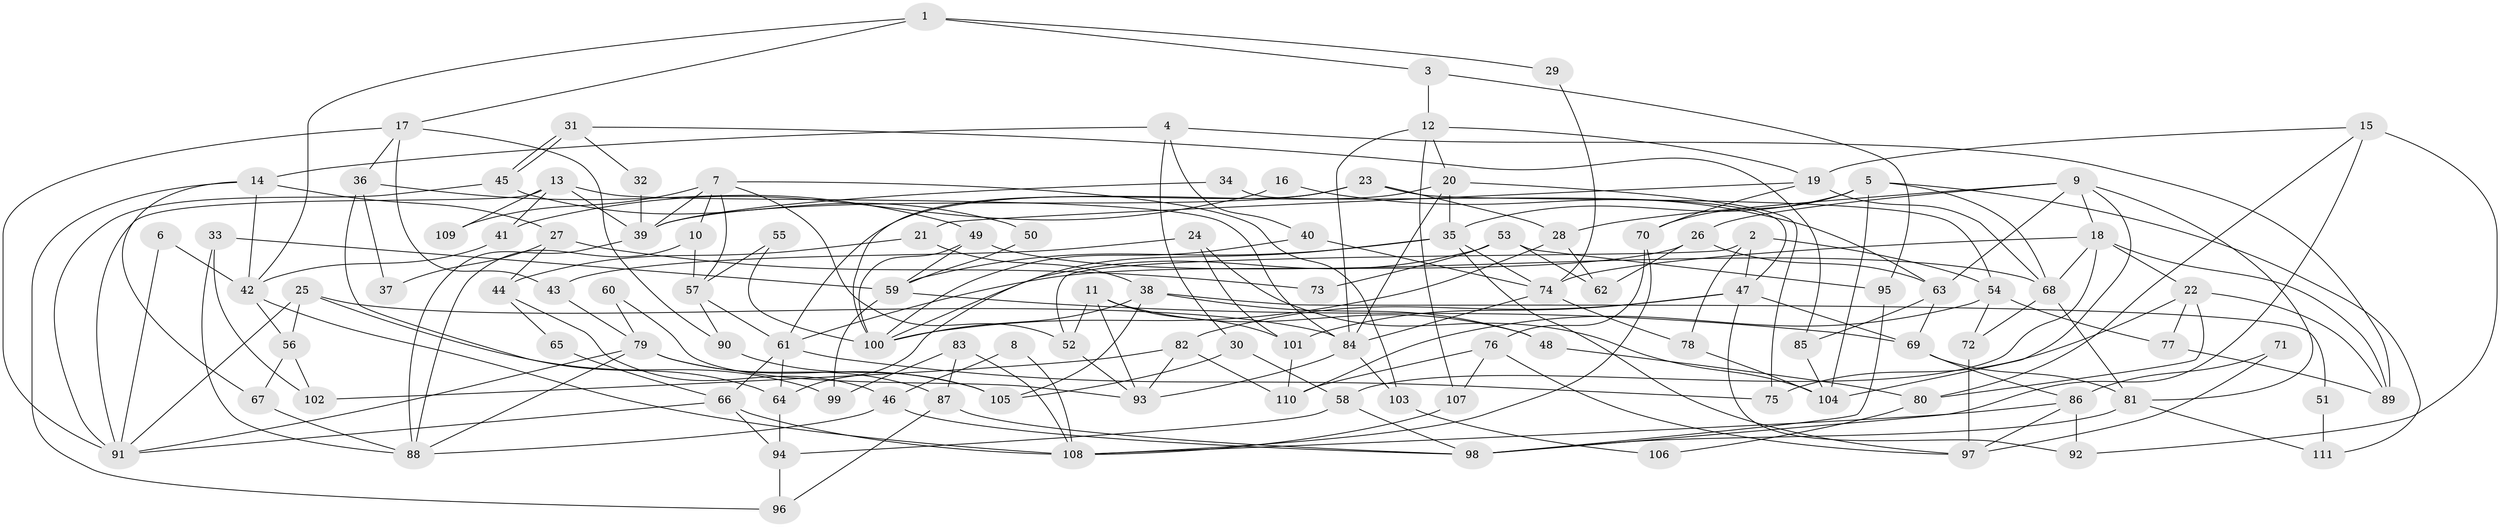 // coarse degree distribution, {8: 0.08333333333333333, 6: 0.16666666666666666, 4: 0.1388888888888889, 5: 0.19444444444444445, 7: 0.09722222222222222, 2: 0.1527777777777778, 9: 0.027777777777777776, 3: 0.125, 10: 0.013888888888888888}
// Generated by graph-tools (version 1.1) at 2025/41/03/06/25 10:41:52]
// undirected, 111 vertices, 222 edges
graph export_dot {
graph [start="1"]
  node [color=gray90,style=filled];
  1;
  2;
  3;
  4;
  5;
  6;
  7;
  8;
  9;
  10;
  11;
  12;
  13;
  14;
  15;
  16;
  17;
  18;
  19;
  20;
  21;
  22;
  23;
  24;
  25;
  26;
  27;
  28;
  29;
  30;
  31;
  32;
  33;
  34;
  35;
  36;
  37;
  38;
  39;
  40;
  41;
  42;
  43;
  44;
  45;
  46;
  47;
  48;
  49;
  50;
  51;
  52;
  53;
  54;
  55;
  56;
  57;
  58;
  59;
  60;
  61;
  62;
  63;
  64;
  65;
  66;
  67;
  68;
  69;
  70;
  71;
  72;
  73;
  74;
  75;
  76;
  77;
  78;
  79;
  80;
  81;
  82;
  83;
  84;
  85;
  86;
  87;
  88;
  89;
  90;
  91;
  92;
  93;
  94;
  95;
  96;
  97;
  98;
  99;
  100;
  101;
  102;
  103;
  104;
  105;
  106;
  107;
  108;
  109;
  110;
  111;
  1 -- 17;
  1 -- 3;
  1 -- 29;
  1 -- 42;
  2 -- 47;
  2 -- 52;
  2 -- 54;
  2 -- 78;
  3 -- 12;
  3 -- 95;
  4 -- 40;
  4 -- 30;
  4 -- 14;
  4 -- 89;
  5 -- 68;
  5 -- 35;
  5 -- 70;
  5 -- 104;
  5 -- 111;
  6 -- 91;
  6 -- 42;
  7 -- 57;
  7 -- 39;
  7 -- 10;
  7 -- 52;
  7 -- 103;
  7 -- 109;
  8 -- 108;
  8 -- 46;
  9 -- 18;
  9 -- 26;
  9 -- 28;
  9 -- 63;
  9 -- 81;
  9 -- 104;
  10 -- 88;
  10 -- 57;
  11 -- 52;
  11 -- 48;
  11 -- 93;
  11 -- 101;
  12 -- 20;
  12 -- 19;
  12 -- 84;
  12 -- 107;
  13 -- 84;
  13 -- 39;
  13 -- 41;
  13 -- 91;
  13 -- 109;
  14 -- 42;
  14 -- 27;
  14 -- 67;
  14 -- 96;
  15 -- 98;
  15 -- 19;
  15 -- 80;
  15 -- 92;
  16 -- 41;
  16 -- 63;
  17 -- 36;
  17 -- 91;
  17 -- 43;
  17 -- 90;
  18 -- 89;
  18 -- 74;
  18 -- 22;
  18 -- 58;
  18 -- 68;
  19 -- 68;
  19 -- 70;
  19 -- 21;
  20 -- 84;
  20 -- 61;
  20 -- 35;
  20 -- 75;
  21 -- 38;
  21 -- 44;
  22 -- 77;
  22 -- 75;
  22 -- 80;
  22 -- 89;
  23 -- 28;
  23 -- 54;
  23 -- 39;
  23 -- 100;
  24 -- 101;
  24 -- 104;
  24 -- 43;
  25 -- 99;
  25 -- 84;
  25 -- 56;
  25 -- 91;
  26 -- 61;
  26 -- 63;
  26 -- 62;
  27 -- 44;
  27 -- 37;
  27 -- 73;
  28 -- 100;
  28 -- 62;
  29 -- 74;
  30 -- 105;
  30 -- 58;
  31 -- 45;
  31 -- 45;
  31 -- 85;
  31 -- 32;
  32 -- 39;
  33 -- 59;
  33 -- 88;
  33 -- 102;
  34 -- 47;
  34 -- 39;
  35 -- 74;
  35 -- 59;
  35 -- 64;
  35 -- 97;
  36 -- 64;
  36 -- 49;
  36 -- 37;
  38 -- 105;
  38 -- 100;
  38 -- 48;
  38 -- 51;
  39 -- 88;
  40 -- 100;
  40 -- 74;
  41 -- 42;
  42 -- 108;
  42 -- 56;
  43 -- 79;
  44 -- 46;
  44 -- 65;
  45 -- 91;
  45 -- 50;
  46 -- 88;
  46 -- 98;
  47 -- 101;
  47 -- 92;
  47 -- 69;
  47 -- 82;
  48 -- 80;
  49 -- 68;
  49 -- 59;
  49 -- 100;
  50 -- 59;
  51 -- 111;
  52 -- 93;
  53 -- 62;
  53 -- 100;
  53 -- 73;
  53 -- 95;
  54 -- 72;
  54 -- 77;
  54 -- 110;
  55 -- 100;
  55 -- 57;
  56 -- 67;
  56 -- 102;
  57 -- 61;
  57 -- 90;
  58 -- 98;
  58 -- 94;
  59 -- 69;
  59 -- 99;
  60 -- 79;
  60 -- 93;
  61 -- 75;
  61 -- 66;
  61 -- 64;
  63 -- 69;
  63 -- 85;
  64 -- 94;
  65 -- 66;
  66 -- 94;
  66 -- 91;
  66 -- 108;
  67 -- 88;
  68 -- 81;
  68 -- 72;
  69 -- 86;
  69 -- 81;
  70 -- 76;
  70 -- 108;
  71 -- 86;
  71 -- 97;
  72 -- 97;
  74 -- 78;
  74 -- 84;
  76 -- 110;
  76 -- 107;
  76 -- 97;
  77 -- 89;
  78 -- 104;
  79 -- 91;
  79 -- 87;
  79 -- 88;
  79 -- 105;
  80 -- 106;
  81 -- 98;
  81 -- 111;
  82 -- 102;
  82 -- 93;
  82 -- 110;
  83 -- 87;
  83 -- 108;
  83 -- 99;
  84 -- 93;
  84 -- 103;
  85 -- 104;
  86 -- 108;
  86 -- 97;
  86 -- 92;
  87 -- 96;
  87 -- 98;
  90 -- 105;
  94 -- 96;
  95 -- 98;
  101 -- 110;
  103 -- 106;
  107 -- 108;
}
